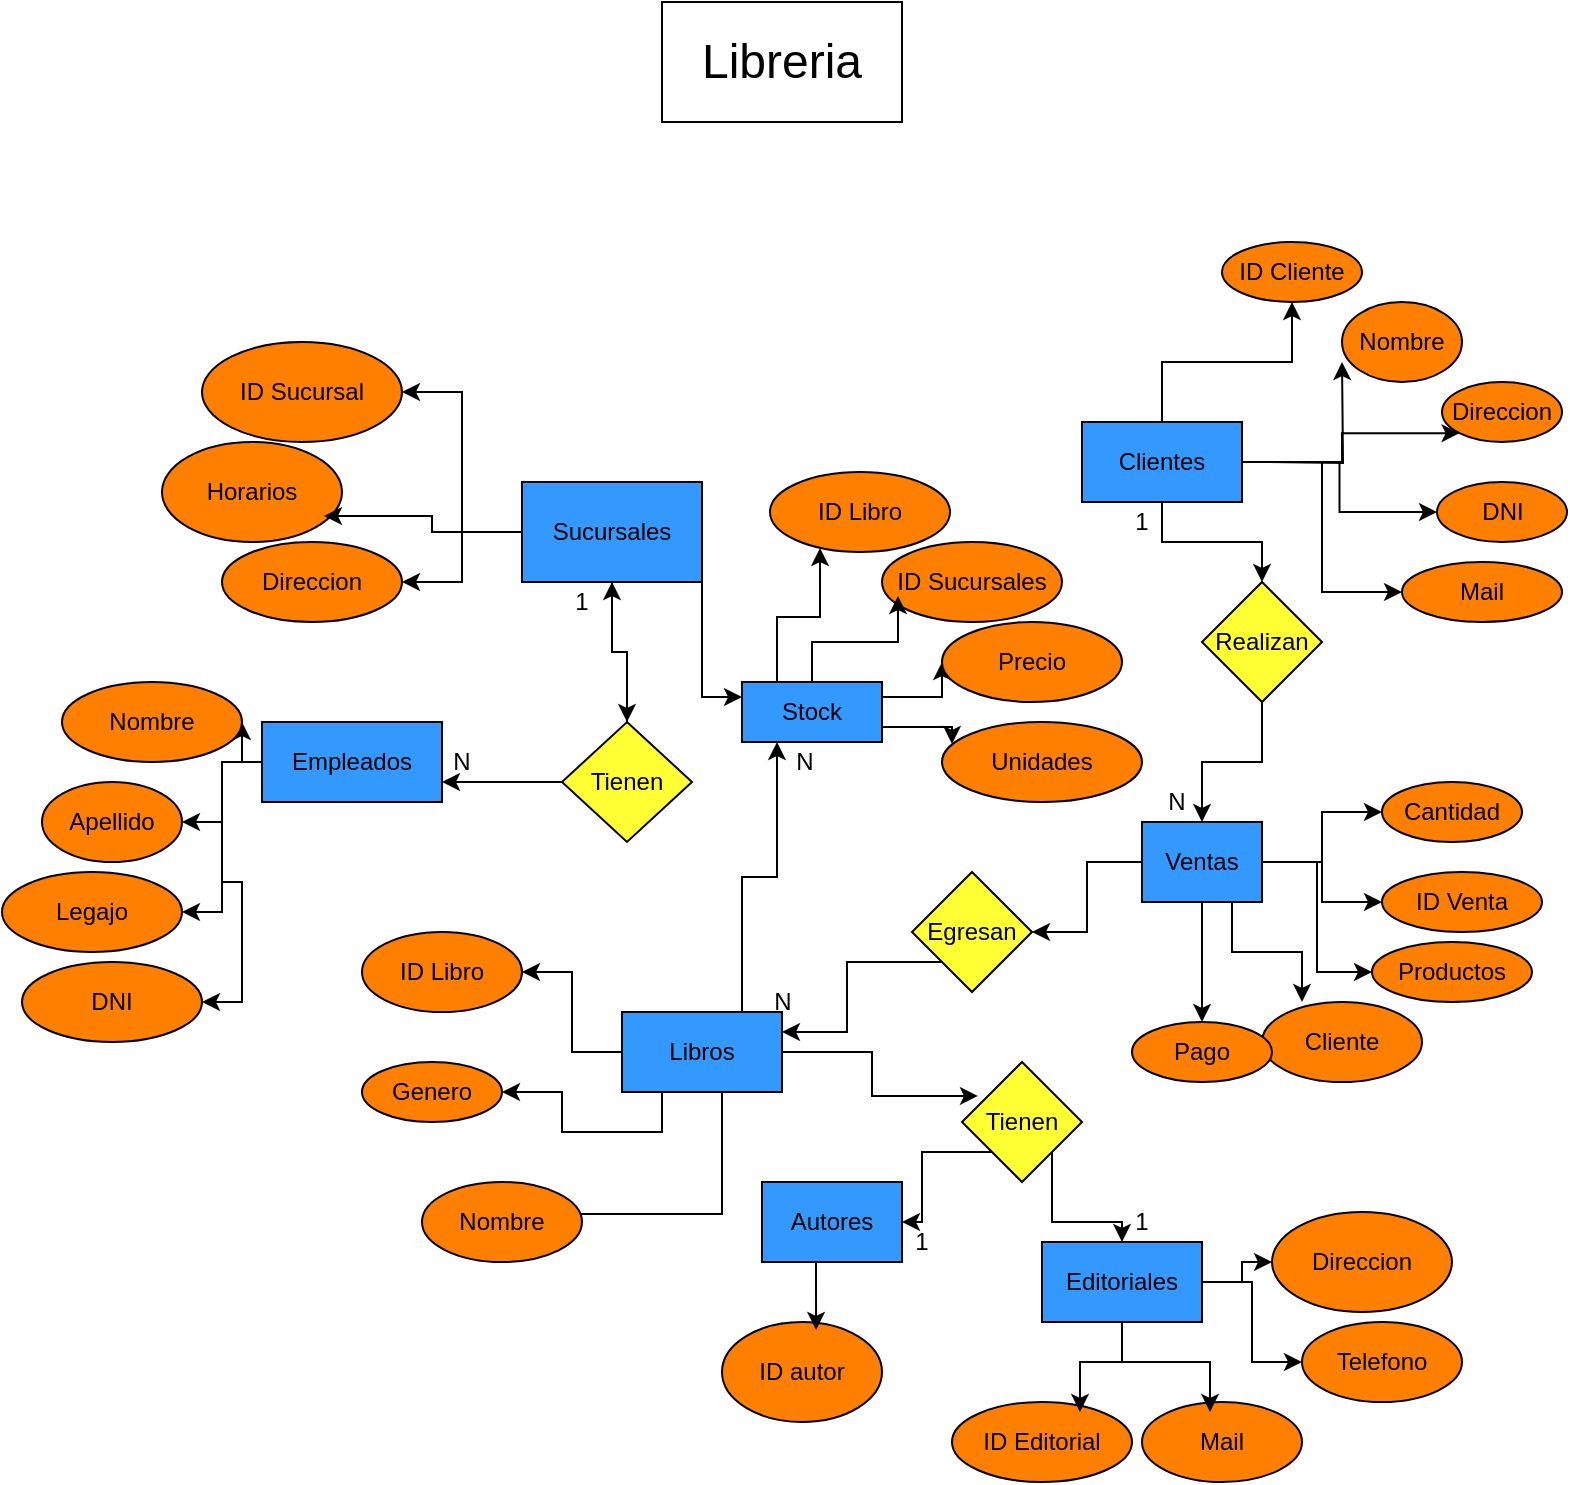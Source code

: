 <mxfile version="24.7.6">
  <diagram name="Página-1" id="JVtvrKi7_iz11WkmU6Uf">
    <mxGraphModel dx="1674" dy="780" grid="1" gridSize="10" guides="1" tooltips="1" connect="1" arrows="1" fold="1" page="1" pageScale="1" pageWidth="827" pageHeight="1169" math="0" shadow="0">
      <root>
        <mxCell id="0" />
        <mxCell id="1" parent="0" />
        <mxCell id="L2bShSLsa-R53ic8jDb1-69" style="edgeStyle=orthogonalEdgeStyle;rounded=0;orthogonalLoop=1;jettySize=auto;html=1;exitX=0;exitY=0.5;exitDx=0;exitDy=0;entryX=1;entryY=0.5;entryDx=0;entryDy=0;" parent="1" source="L2bShSLsa-R53ic8jDb1-1" target="L2bShSLsa-R53ic8jDb1-65" edge="1">
          <mxGeometry relative="1" as="geometry" />
        </mxCell>
        <mxCell id="L2bShSLsa-R53ic8jDb1-70" style="edgeStyle=orthogonalEdgeStyle;rounded=0;orthogonalLoop=1;jettySize=auto;html=1;entryX=1;entryY=0.5;entryDx=0;entryDy=0;" parent="1" source="L2bShSLsa-R53ic8jDb1-1" target="L2bShSLsa-R53ic8jDb1-66" edge="1">
          <mxGeometry relative="1" as="geometry" />
        </mxCell>
        <mxCell id="L2bShSLsa-R53ic8jDb1-71" style="edgeStyle=orthogonalEdgeStyle;rounded=0;orthogonalLoop=1;jettySize=auto;html=1;entryX=1;entryY=0.5;entryDx=0;entryDy=0;" parent="1" source="L2bShSLsa-R53ic8jDb1-1" target="L2bShSLsa-R53ic8jDb1-67" edge="1">
          <mxGeometry relative="1" as="geometry" />
        </mxCell>
        <mxCell id="L2bShSLsa-R53ic8jDb1-72" style="edgeStyle=orthogonalEdgeStyle;rounded=0;orthogonalLoop=1;jettySize=auto;html=1;entryX=1;entryY=0.5;entryDx=0;entryDy=0;" parent="1" source="L2bShSLsa-R53ic8jDb1-1" target="L2bShSLsa-R53ic8jDb1-68" edge="1">
          <mxGeometry relative="1" as="geometry" />
        </mxCell>
        <mxCell id="L2bShSLsa-R53ic8jDb1-1" value="Empleados" style="rounded=0;whiteSpace=wrap;html=1;fillColor=#3399FF;" parent="1" vertex="1">
          <mxGeometry x="160" y="390" width="90" height="40" as="geometry" />
        </mxCell>
        <mxCell id="L2bShSLsa-R53ic8jDb1-27" style="edgeStyle=orthogonalEdgeStyle;rounded=0;orthogonalLoop=1;jettySize=auto;html=1;" parent="1" source="L2bShSLsa-R53ic8jDb1-2" target="L2bShSLsa-R53ic8jDb1-26" edge="1">
          <mxGeometry relative="1" as="geometry" />
        </mxCell>
        <mxCell id="L2bShSLsa-R53ic8jDb1-76" style="edgeStyle=orthogonalEdgeStyle;rounded=0;orthogonalLoop=1;jettySize=auto;html=1;entryX=1;entryY=0.5;entryDx=0;entryDy=0;" parent="1" source="L2bShSLsa-R53ic8jDb1-2" target="L2bShSLsa-R53ic8jDb1-73" edge="1">
          <mxGeometry relative="1" as="geometry" />
        </mxCell>
        <mxCell id="L2bShSLsa-R53ic8jDb1-95" style="edgeStyle=orthogonalEdgeStyle;rounded=0;orthogonalLoop=1;jettySize=auto;html=1;exitX=0;exitY=0.5;exitDx=0;exitDy=0;entryX=1;entryY=0.5;entryDx=0;entryDy=0;" parent="1" source="L2bShSLsa-R53ic8jDb1-2" target="L2bShSLsa-R53ic8jDb1-94" edge="1">
          <mxGeometry relative="1" as="geometry" />
        </mxCell>
        <mxCell id="ZUQ07bmug7Ammms1QcUo-2" style="edgeStyle=orthogonalEdgeStyle;rounded=0;orthogonalLoop=1;jettySize=auto;html=1;exitX=1;exitY=1;exitDx=0;exitDy=0;entryX=0;entryY=0.25;entryDx=0;entryDy=0;" edge="1" parent="1" source="L2bShSLsa-R53ic8jDb1-2" target="ZUQ07bmug7Ammms1QcUo-1">
          <mxGeometry relative="1" as="geometry" />
        </mxCell>
        <mxCell id="L2bShSLsa-R53ic8jDb1-2" value="Sucursales" style="rounded=0;whiteSpace=wrap;html=1;fillColor=#3399FF;" parent="1" vertex="1">
          <mxGeometry x="290" y="270" width="90" height="50" as="geometry" />
        </mxCell>
        <mxCell id="L2bShSLsa-R53ic8jDb1-18" style="edgeStyle=orthogonalEdgeStyle;rounded=0;orthogonalLoop=1;jettySize=auto;html=1;exitX=0.5;exitY=1;exitDx=0;exitDy=0;" parent="1" source="L2bShSLsa-R53ic8jDb1-3" target="L2bShSLsa-R53ic8jDb1-8" edge="1">
          <mxGeometry relative="1" as="geometry" />
        </mxCell>
        <mxCell id="L2bShSLsa-R53ic8jDb1-36" style="edgeStyle=orthogonalEdgeStyle;rounded=0;orthogonalLoop=1;jettySize=auto;html=1;" parent="1" source="L2bShSLsa-R53ic8jDb1-3" target="L2bShSLsa-R53ic8jDb1-33" edge="1">
          <mxGeometry relative="1" as="geometry" />
        </mxCell>
        <mxCell id="L2bShSLsa-R53ic8jDb1-37" style="edgeStyle=orthogonalEdgeStyle;rounded=0;orthogonalLoop=1;jettySize=auto;html=1;" parent="1" edge="1">
          <mxGeometry relative="1" as="geometry">
            <mxPoint x="700" y="210" as="targetPoint" />
            <mxPoint x="660" y="260" as="sourcePoint" />
          </mxGeometry>
        </mxCell>
        <mxCell id="L2bShSLsa-R53ic8jDb1-38" value="" style="edgeStyle=orthogonalEdgeStyle;rounded=0;orthogonalLoop=1;jettySize=auto;html=1;" parent="1" source="L2bShSLsa-R53ic8jDb1-3" target="L2bShSLsa-R53ic8jDb1-31" edge="1">
          <mxGeometry relative="1" as="geometry" />
        </mxCell>
        <mxCell id="L2bShSLsa-R53ic8jDb1-39" style="edgeStyle=orthogonalEdgeStyle;rounded=0;orthogonalLoop=1;jettySize=auto;html=1;entryX=0;entryY=1;entryDx=0;entryDy=0;" parent="1" source="L2bShSLsa-R53ic8jDb1-3" target="L2bShSLsa-R53ic8jDb1-30" edge="1">
          <mxGeometry relative="1" as="geometry" />
        </mxCell>
        <mxCell id="L2bShSLsa-R53ic8jDb1-79" style="edgeStyle=orthogonalEdgeStyle;rounded=0;orthogonalLoop=1;jettySize=auto;html=1;entryX=0;entryY=0.5;entryDx=0;entryDy=0;" parent="1" source="L2bShSLsa-R53ic8jDb1-3" target="L2bShSLsa-R53ic8jDb1-78" edge="1">
          <mxGeometry relative="1" as="geometry" />
        </mxCell>
        <mxCell id="L2bShSLsa-R53ic8jDb1-3" value="Clientes" style="rounded=0;whiteSpace=wrap;html=1;fillColor=#3399FF;" parent="1" vertex="1">
          <mxGeometry x="570" y="240" width="80" height="40" as="geometry" />
        </mxCell>
        <mxCell id="L2bShSLsa-R53ic8jDb1-16" style="edgeStyle=orthogonalEdgeStyle;rounded=0;orthogonalLoop=1;jettySize=auto;html=1;entryX=0.133;entryY=0.283;entryDx=0;entryDy=0;entryPerimeter=0;" parent="1" source="L2bShSLsa-R53ic8jDb1-4" target="L2bShSLsa-R53ic8jDb1-7" edge="1">
          <mxGeometry relative="1" as="geometry" />
        </mxCell>
        <mxCell id="L2bShSLsa-R53ic8jDb1-61" style="edgeStyle=orthogonalEdgeStyle;rounded=0;orthogonalLoop=1;jettySize=auto;html=1;exitX=0;exitY=0.5;exitDx=0;exitDy=0;" parent="1" source="L2bShSLsa-R53ic8jDb1-4" target="L2bShSLsa-R53ic8jDb1-58" edge="1">
          <mxGeometry relative="1" as="geometry" />
        </mxCell>
        <mxCell id="L2bShSLsa-R53ic8jDb1-97" style="edgeStyle=orthogonalEdgeStyle;rounded=0;orthogonalLoop=1;jettySize=auto;html=1;entryX=1;entryY=0;entryDx=0;entryDy=0;" parent="1" source="L2bShSLsa-R53ic8jDb1-4" target="L2bShSLsa-R53ic8jDb1-96" edge="1">
          <mxGeometry relative="1" as="geometry">
            <Array as="points">
              <mxPoint x="390" y="636" />
            </Array>
          </mxGeometry>
        </mxCell>
        <mxCell id="L2bShSLsa-R53ic8jDb1-100" style="edgeStyle=orthogonalEdgeStyle;rounded=0;orthogonalLoop=1;jettySize=auto;html=1;exitX=0.25;exitY=1;exitDx=0;exitDy=0;entryX=1;entryY=0.5;entryDx=0;entryDy=0;" parent="1" source="L2bShSLsa-R53ic8jDb1-4" target="L2bShSLsa-R53ic8jDb1-60" edge="1">
          <mxGeometry relative="1" as="geometry" />
        </mxCell>
        <mxCell id="ZUQ07bmug7Ammms1QcUo-3" style="edgeStyle=orthogonalEdgeStyle;rounded=0;orthogonalLoop=1;jettySize=auto;html=1;exitX=0.75;exitY=0;exitDx=0;exitDy=0;entryX=0.25;entryY=1;entryDx=0;entryDy=0;" edge="1" parent="1" source="L2bShSLsa-R53ic8jDb1-4" target="ZUQ07bmug7Ammms1QcUo-1">
          <mxGeometry relative="1" as="geometry" />
        </mxCell>
        <mxCell id="L2bShSLsa-R53ic8jDb1-4" value="Libros" style="rounded=0;whiteSpace=wrap;html=1;fillColor=#3399FF;" parent="1" vertex="1">
          <mxGeometry x="340" y="535" width="80" height="40" as="geometry" />
        </mxCell>
        <mxCell id="L2bShSLsa-R53ic8jDb1-85" style="edgeStyle=orthogonalEdgeStyle;rounded=0;orthogonalLoop=1;jettySize=auto;html=1;entryX=0;entryY=0.5;entryDx=0;entryDy=0;" parent="1" source="L2bShSLsa-R53ic8jDb1-5" target="L2bShSLsa-R53ic8jDb1-84" edge="1">
          <mxGeometry relative="1" as="geometry" />
        </mxCell>
        <mxCell id="L2bShSLsa-R53ic8jDb1-86" style="edgeStyle=orthogonalEdgeStyle;rounded=0;orthogonalLoop=1;jettySize=auto;html=1;entryX=0;entryY=0.5;entryDx=0;entryDy=0;" parent="1" source="L2bShSLsa-R53ic8jDb1-5" target="L2bShSLsa-R53ic8jDb1-81" edge="1">
          <mxGeometry relative="1" as="geometry" />
        </mxCell>
        <mxCell id="L2bShSLsa-R53ic8jDb1-5" value="Editoriales" style="rounded=0;whiteSpace=wrap;html=1;fillColor=#3399FF;" parent="1" vertex="1">
          <mxGeometry x="550" y="650" width="80" height="40" as="geometry" />
        </mxCell>
        <mxCell id="L2bShSLsa-R53ic8jDb1-17" style="edgeStyle=orthogonalEdgeStyle;rounded=0;orthogonalLoop=1;jettySize=auto;html=1;exitX=1;exitY=1;exitDx=0;exitDy=0;" parent="1" source="L2bShSLsa-R53ic8jDb1-7" target="L2bShSLsa-R53ic8jDb1-5" edge="1">
          <mxGeometry relative="1" as="geometry" />
        </mxCell>
        <mxCell id="L2bShSLsa-R53ic8jDb1-64" style="edgeStyle=orthogonalEdgeStyle;rounded=0;orthogonalLoop=1;jettySize=auto;html=1;exitX=0;exitY=1;exitDx=0;exitDy=0;entryX=1;entryY=0.5;entryDx=0;entryDy=0;" parent="1" source="L2bShSLsa-R53ic8jDb1-7" target="L2bShSLsa-R53ic8jDb1-55" edge="1">
          <mxGeometry relative="1" as="geometry" />
        </mxCell>
        <mxCell id="L2bShSLsa-R53ic8jDb1-7" value="Tienen" style="rhombus;whiteSpace=wrap;html=1;fillColor=#FFFF33;" parent="1" vertex="1">
          <mxGeometry x="510" y="560" width="60" height="60" as="geometry" />
        </mxCell>
        <mxCell id="L2bShSLsa-R53ic8jDb1-19" style="edgeStyle=orthogonalEdgeStyle;rounded=0;orthogonalLoop=1;jettySize=auto;html=1;exitX=0.5;exitY=1;exitDx=0;exitDy=0;" parent="1" source="L2bShSLsa-R53ic8jDb1-8" target="L2bShSLsa-R53ic8jDb1-13" edge="1">
          <mxGeometry relative="1" as="geometry" />
        </mxCell>
        <mxCell id="L2bShSLsa-R53ic8jDb1-8" value="Realizan" style="rhombus;whiteSpace=wrap;html=1;fillColor=#FFFF33;" parent="1" vertex="1">
          <mxGeometry x="630" y="320" width="60" height="60" as="geometry" />
        </mxCell>
        <mxCell id="L2bShSLsa-R53ic8jDb1-101" style="edgeStyle=orthogonalEdgeStyle;rounded=0;orthogonalLoop=1;jettySize=auto;html=1;exitX=0;exitY=1;exitDx=0;exitDy=0;entryX=1;entryY=0.25;entryDx=0;entryDy=0;" parent="1" source="L2bShSLsa-R53ic8jDb1-10" target="L2bShSLsa-R53ic8jDb1-4" edge="1">
          <mxGeometry relative="1" as="geometry" />
        </mxCell>
        <mxCell id="L2bShSLsa-R53ic8jDb1-10" value="Egresan" style="rhombus;whiteSpace=wrap;html=1;fillColor=#FFFF33;" parent="1" vertex="1">
          <mxGeometry x="485" y="465" width="60" height="60" as="geometry" />
        </mxCell>
        <mxCell id="L2bShSLsa-R53ic8jDb1-20" style="edgeStyle=orthogonalEdgeStyle;rounded=0;orthogonalLoop=1;jettySize=auto;html=1;entryX=1;entryY=0.5;entryDx=0;entryDy=0;" parent="1" source="L2bShSLsa-R53ic8jDb1-13" target="L2bShSLsa-R53ic8jDb1-10" edge="1">
          <mxGeometry relative="1" as="geometry">
            <mxPoint x="520" y="390" as="targetPoint" />
          </mxGeometry>
        </mxCell>
        <mxCell id="L2bShSLsa-R53ic8jDb1-48" style="edgeStyle=orthogonalEdgeStyle;rounded=0;orthogonalLoop=1;jettySize=auto;html=1;entryX=0;entryY=0.5;entryDx=0;entryDy=0;" parent="1" source="L2bShSLsa-R53ic8jDb1-13" target="L2bShSLsa-R53ic8jDb1-43" edge="1">
          <mxGeometry relative="1" as="geometry" />
        </mxCell>
        <mxCell id="L2bShSLsa-R53ic8jDb1-51" style="edgeStyle=orthogonalEdgeStyle;rounded=0;orthogonalLoop=1;jettySize=auto;html=1;entryX=0;entryY=0.5;entryDx=0;entryDy=0;" parent="1" source="L2bShSLsa-R53ic8jDb1-13" target="L2bShSLsa-R53ic8jDb1-44" edge="1">
          <mxGeometry relative="1" as="geometry" />
        </mxCell>
        <mxCell id="L2bShSLsa-R53ic8jDb1-52" style="edgeStyle=orthogonalEdgeStyle;rounded=0;orthogonalLoop=1;jettySize=auto;html=1;entryX=0;entryY=0.5;entryDx=0;entryDy=0;" parent="1" source="L2bShSLsa-R53ic8jDb1-13" target="L2bShSLsa-R53ic8jDb1-45" edge="1">
          <mxGeometry relative="1" as="geometry" />
        </mxCell>
        <mxCell id="L2bShSLsa-R53ic8jDb1-54" value="" style="edgeStyle=orthogonalEdgeStyle;rounded=0;orthogonalLoop=1;jettySize=auto;html=1;" parent="1" source="L2bShSLsa-R53ic8jDb1-13" target="L2bShSLsa-R53ic8jDb1-47" edge="1">
          <mxGeometry relative="1" as="geometry" />
        </mxCell>
        <mxCell id="L2bShSLsa-R53ic8jDb1-13" value="Ventas" style="rounded=0;whiteSpace=wrap;html=1;fillColor=#3399FF;" parent="1" vertex="1">
          <mxGeometry x="600" y="440" width="60" height="40" as="geometry" />
        </mxCell>
        <mxCell id="ZUQ07bmug7Ammms1QcUo-26" style="edgeStyle=orthogonalEdgeStyle;rounded=0;orthogonalLoop=1;jettySize=auto;html=1;entryX=1;entryY=0.75;entryDx=0;entryDy=0;" edge="1" parent="1" source="L2bShSLsa-R53ic8jDb1-26" target="L2bShSLsa-R53ic8jDb1-1">
          <mxGeometry relative="1" as="geometry" />
        </mxCell>
        <mxCell id="ZUQ07bmug7Ammms1QcUo-30" value="" style="edgeStyle=orthogonalEdgeStyle;rounded=0;orthogonalLoop=1;jettySize=auto;html=1;" edge="1" parent="1" source="L2bShSLsa-R53ic8jDb1-26" target="L2bShSLsa-R53ic8jDb1-2">
          <mxGeometry relative="1" as="geometry" />
        </mxCell>
        <mxCell id="L2bShSLsa-R53ic8jDb1-26" value="Tienen" style="rhombus;whiteSpace=wrap;html=1;fillColor=#FFFF33;" parent="1" vertex="1">
          <mxGeometry x="310" y="390" width="65" height="60" as="geometry" />
        </mxCell>
        <mxCell id="L2bShSLsa-R53ic8jDb1-30" value="Direccion" style="ellipse;whiteSpace=wrap;html=1;fillColor=#FF8000;" parent="1" vertex="1">
          <mxGeometry x="750" y="220" width="60" height="30" as="geometry" />
        </mxCell>
        <mxCell id="L2bShSLsa-R53ic8jDb1-31" value="DNI" style="ellipse;whiteSpace=wrap;html=1;fillColor=#FF8000;" parent="1" vertex="1">
          <mxGeometry x="747.5" y="270" width="65" height="30" as="geometry" />
        </mxCell>
        <mxCell id="L2bShSLsa-R53ic8jDb1-32" value="Nombre" style="ellipse;whiteSpace=wrap;html=1;fillColor=#FF8000;" parent="1" vertex="1">
          <mxGeometry x="700" y="180" width="60" height="40" as="geometry" />
        </mxCell>
        <mxCell id="L2bShSLsa-R53ic8jDb1-33" value="ID Cliente" style="ellipse;whiteSpace=wrap;html=1;fillColor=#FF8000;" parent="1" vertex="1">
          <mxGeometry x="640" y="150" width="70" height="30" as="geometry" />
        </mxCell>
        <mxCell id="L2bShSLsa-R53ic8jDb1-43" value="Cantidad" style="ellipse;whiteSpace=wrap;html=1;fillColor=#FF8000;" parent="1" vertex="1">
          <mxGeometry x="720" y="420" width="70" height="30" as="geometry" />
        </mxCell>
        <mxCell id="L2bShSLsa-R53ic8jDb1-44" value="ID Venta" style="ellipse;whiteSpace=wrap;html=1;fillColor=#FF8000;" parent="1" vertex="1">
          <mxGeometry x="720" y="465" width="80" height="30" as="geometry" />
        </mxCell>
        <mxCell id="L2bShSLsa-R53ic8jDb1-45" value="Productos" style="ellipse;whiteSpace=wrap;html=1;fillColor=#FF8000;" parent="1" vertex="1">
          <mxGeometry x="715" y="500" width="80" height="30" as="geometry" />
        </mxCell>
        <mxCell id="L2bShSLsa-R53ic8jDb1-46" value="Cliente" style="ellipse;whiteSpace=wrap;html=1;fillColor=#FF8000;" parent="1" vertex="1">
          <mxGeometry x="660" y="530" width="80" height="40" as="geometry" />
        </mxCell>
        <mxCell id="L2bShSLsa-R53ic8jDb1-47" value="Pago" style="ellipse;whiteSpace=wrap;html=1;fillColor=#FF8000;" parent="1" vertex="1">
          <mxGeometry x="595" y="540" width="70" height="30" as="geometry" />
        </mxCell>
        <mxCell id="L2bShSLsa-R53ic8jDb1-53" style="edgeStyle=orthogonalEdgeStyle;rounded=0;orthogonalLoop=1;jettySize=auto;html=1;exitX=0.75;exitY=1;exitDx=0;exitDy=0;entryX=0.25;entryY=0;entryDx=0;entryDy=0;entryPerimeter=0;" parent="1" source="L2bShSLsa-R53ic8jDb1-13" target="L2bShSLsa-R53ic8jDb1-46" edge="1">
          <mxGeometry relative="1" as="geometry" />
        </mxCell>
        <mxCell id="L2bShSLsa-R53ic8jDb1-55" value="Autores" style="rounded=0;whiteSpace=wrap;html=1;fillColor=#3399FF;" parent="1" vertex="1">
          <mxGeometry x="410" y="620" width="70" height="40" as="geometry" />
        </mxCell>
        <mxCell id="L2bShSLsa-R53ic8jDb1-58" value="ID Libro" style="ellipse;whiteSpace=wrap;html=1;fillColor=#FF8000;" parent="1" vertex="1">
          <mxGeometry x="210" y="495" width="80" height="40" as="geometry" />
        </mxCell>
        <mxCell id="L2bShSLsa-R53ic8jDb1-60" value="Genero" style="ellipse;whiteSpace=wrap;html=1;fillColor=#FF8000;" parent="1" vertex="1">
          <mxGeometry x="210" y="560" width="70" height="30" as="geometry" />
        </mxCell>
        <mxCell id="L2bShSLsa-R53ic8jDb1-65" value="Nombre" style="ellipse;whiteSpace=wrap;html=1;fillColor=#FF8000;" parent="1" vertex="1">
          <mxGeometry x="60" y="370" width="90" height="40" as="geometry" />
        </mxCell>
        <mxCell id="L2bShSLsa-R53ic8jDb1-66" value="Apellido" style="ellipse;whiteSpace=wrap;html=1;fillColor=#FF8000;" parent="1" vertex="1">
          <mxGeometry x="50" y="420" width="70" height="40" as="geometry" />
        </mxCell>
        <mxCell id="L2bShSLsa-R53ic8jDb1-67" value="Legajo" style="ellipse;whiteSpace=wrap;html=1;fillColor=#FF8000;" parent="1" vertex="1">
          <mxGeometry x="30" y="465" width="90" height="40" as="geometry" />
        </mxCell>
        <mxCell id="L2bShSLsa-R53ic8jDb1-68" value="DNI" style="ellipse;whiteSpace=wrap;html=1;fillColor=#FF8000;" parent="1" vertex="1">
          <mxGeometry x="40" y="510" width="90" height="40" as="geometry" />
        </mxCell>
        <mxCell id="L2bShSLsa-R53ic8jDb1-73" value="ID Sucursal" style="ellipse;whiteSpace=wrap;html=1;fillColor=#FF8000;" parent="1" vertex="1">
          <mxGeometry x="130" y="200" width="100" height="50" as="geometry" />
        </mxCell>
        <mxCell id="L2bShSLsa-R53ic8jDb1-74" value="Horarios" style="ellipse;whiteSpace=wrap;html=1;fillColor=#FF8000;" parent="1" vertex="1">
          <mxGeometry x="110" y="250" width="90" height="50" as="geometry" />
        </mxCell>
        <mxCell id="L2bShSLsa-R53ic8jDb1-75" style="edgeStyle=orthogonalEdgeStyle;rounded=0;orthogonalLoop=1;jettySize=auto;html=1;entryX=0.9;entryY=0.74;entryDx=0;entryDy=0;entryPerimeter=0;" parent="1" source="L2bShSLsa-R53ic8jDb1-2" target="L2bShSLsa-R53ic8jDb1-74" edge="1">
          <mxGeometry relative="1" as="geometry" />
        </mxCell>
        <mxCell id="L2bShSLsa-R53ic8jDb1-77" value="ID Editorial" style="ellipse;whiteSpace=wrap;html=1;fillColor=#FF8000;" parent="1" vertex="1">
          <mxGeometry x="505" y="730" width="90" height="40" as="geometry" />
        </mxCell>
        <mxCell id="L2bShSLsa-R53ic8jDb1-78" value="Mail" style="ellipse;whiteSpace=wrap;html=1;fillColor=#FF8000;" parent="1" vertex="1">
          <mxGeometry x="730" y="310" width="80" height="30" as="geometry" />
        </mxCell>
        <mxCell id="L2bShSLsa-R53ic8jDb1-80" value="Mail" style="ellipse;whiteSpace=wrap;html=1;fillColor=#FF8000;" parent="1" vertex="1">
          <mxGeometry x="600" y="730" width="80" height="40" as="geometry" />
        </mxCell>
        <mxCell id="L2bShSLsa-R53ic8jDb1-81" value="Telefono" style="ellipse;whiteSpace=wrap;html=1;fillColor=#FF8000;" parent="1" vertex="1">
          <mxGeometry x="680" y="690" width="80" height="40" as="geometry" />
        </mxCell>
        <mxCell id="L2bShSLsa-R53ic8jDb1-84" value="Direccion" style="ellipse;whiteSpace=wrap;html=1;fillColor=#FF8000;" parent="1" vertex="1">
          <mxGeometry x="665" y="635" width="90" height="50" as="geometry" />
        </mxCell>
        <mxCell id="L2bShSLsa-R53ic8jDb1-87" style="edgeStyle=orthogonalEdgeStyle;rounded=0;orthogonalLoop=1;jettySize=auto;html=1;entryX=0.425;entryY=0.125;entryDx=0;entryDy=0;entryPerimeter=0;" parent="1" source="L2bShSLsa-R53ic8jDb1-5" target="L2bShSLsa-R53ic8jDb1-80" edge="1">
          <mxGeometry relative="1" as="geometry" />
        </mxCell>
        <mxCell id="L2bShSLsa-R53ic8jDb1-88" style="edgeStyle=orthogonalEdgeStyle;rounded=0;orthogonalLoop=1;jettySize=auto;html=1;exitX=0.5;exitY=1;exitDx=0;exitDy=0;entryX=0.711;entryY=0.125;entryDx=0;entryDy=0;entryPerimeter=0;" parent="1" source="L2bShSLsa-R53ic8jDb1-5" target="L2bShSLsa-R53ic8jDb1-77" edge="1">
          <mxGeometry relative="1" as="geometry" />
        </mxCell>
        <mxCell id="L2bShSLsa-R53ic8jDb1-92" value="ID autor" style="ellipse;whiteSpace=wrap;html=1;fillColor=#FF8000;" parent="1" vertex="1">
          <mxGeometry x="390" y="690" width="80" height="50" as="geometry" />
        </mxCell>
        <mxCell id="L2bShSLsa-R53ic8jDb1-93" style="edgeStyle=orthogonalEdgeStyle;rounded=0;orthogonalLoop=1;jettySize=auto;html=1;exitX=0.5;exitY=1;exitDx=0;exitDy=0;entryX=0.588;entryY=0.08;entryDx=0;entryDy=0;entryPerimeter=0;" parent="1" source="L2bShSLsa-R53ic8jDb1-55" target="L2bShSLsa-R53ic8jDb1-92" edge="1">
          <mxGeometry relative="1" as="geometry" />
        </mxCell>
        <mxCell id="L2bShSLsa-R53ic8jDb1-94" value="Direccion" style="ellipse;whiteSpace=wrap;html=1;fillColor=#FF8000;" parent="1" vertex="1">
          <mxGeometry x="140" y="300" width="90" height="40" as="geometry" />
        </mxCell>
        <mxCell id="L2bShSLsa-R53ic8jDb1-96" value="Nombre" style="ellipse;whiteSpace=wrap;html=1;fillColor=#FF8000;" parent="1" vertex="1">
          <mxGeometry x="240" y="620" width="80" height="40" as="geometry" />
        </mxCell>
        <mxCell id="L2bShSLsa-R53ic8jDb1-98" value="&lt;font style=&quot;font-size: 24px;&quot;&gt;Libreria&lt;/font&gt;" style="rounded=0;whiteSpace=wrap;html=1;" parent="1" vertex="1">
          <mxGeometry x="360" y="30" width="120" height="60" as="geometry" />
        </mxCell>
        <mxCell id="ZUQ07bmug7Ammms1QcUo-10" style="edgeStyle=orthogonalEdgeStyle;rounded=0;orthogonalLoop=1;jettySize=auto;html=1;exitX=1;exitY=0.25;exitDx=0;exitDy=0;entryX=0;entryY=0.5;entryDx=0;entryDy=0;" edge="1" parent="1" source="ZUQ07bmug7Ammms1QcUo-1" target="ZUQ07bmug7Ammms1QcUo-6">
          <mxGeometry relative="1" as="geometry" />
        </mxCell>
        <mxCell id="ZUQ07bmug7Ammms1QcUo-1" value="Stock" style="rounded=0;whiteSpace=wrap;html=1;fillColor=#3399FF;" vertex="1" parent="1">
          <mxGeometry x="400" y="370" width="70" height="30" as="geometry" />
        </mxCell>
        <mxCell id="ZUQ07bmug7Ammms1QcUo-4" value="ID Libro" style="ellipse;whiteSpace=wrap;html=1;fillColor=#FF8000;" vertex="1" parent="1">
          <mxGeometry x="414" y="265" width="90" height="40" as="geometry" />
        </mxCell>
        <mxCell id="ZUQ07bmug7Ammms1QcUo-5" value="ID Sucursales" style="ellipse;whiteSpace=wrap;html=1;fillColor=#FF8000;" vertex="1" parent="1">
          <mxGeometry x="470" y="300" width="90" height="40" as="geometry" />
        </mxCell>
        <mxCell id="ZUQ07bmug7Ammms1QcUo-6" value="Precio" style="ellipse;whiteSpace=wrap;html=1;fillColor=#FF8000;" vertex="1" parent="1">
          <mxGeometry x="500" y="340" width="90" height="40" as="geometry" />
        </mxCell>
        <mxCell id="ZUQ07bmug7Ammms1QcUo-7" value="Unidades" style="ellipse;whiteSpace=wrap;html=1;fillColor=#FF8000;" vertex="1" parent="1">
          <mxGeometry x="500" y="390" width="100" height="40" as="geometry" />
        </mxCell>
        <mxCell id="ZUQ07bmug7Ammms1QcUo-8" style="edgeStyle=orthogonalEdgeStyle;rounded=0;orthogonalLoop=1;jettySize=auto;html=1;exitX=0.25;exitY=0;exitDx=0;exitDy=0;entryX=0.278;entryY=0.95;entryDx=0;entryDy=0;entryPerimeter=0;" edge="1" parent="1" source="ZUQ07bmug7Ammms1QcUo-1" target="ZUQ07bmug7Ammms1QcUo-4">
          <mxGeometry relative="1" as="geometry" />
        </mxCell>
        <mxCell id="ZUQ07bmug7Ammms1QcUo-9" style="edgeStyle=orthogonalEdgeStyle;rounded=0;orthogonalLoop=1;jettySize=auto;html=1;exitX=0.5;exitY=0;exitDx=0;exitDy=0;entryX=0.089;entryY=0.675;entryDx=0;entryDy=0;entryPerimeter=0;" edge="1" parent="1" source="ZUQ07bmug7Ammms1QcUo-1" target="ZUQ07bmug7Ammms1QcUo-5">
          <mxGeometry relative="1" as="geometry" />
        </mxCell>
        <mxCell id="ZUQ07bmug7Ammms1QcUo-11" style="edgeStyle=orthogonalEdgeStyle;rounded=0;orthogonalLoop=1;jettySize=auto;html=1;exitX=1;exitY=0.75;exitDx=0;exitDy=0;entryX=0.05;entryY=0.275;entryDx=0;entryDy=0;entryPerimeter=0;" edge="1" parent="1" source="ZUQ07bmug7Ammms1QcUo-1" target="ZUQ07bmug7Ammms1QcUo-7">
          <mxGeometry relative="1" as="geometry" />
        </mxCell>
        <mxCell id="ZUQ07bmug7Ammms1QcUo-18" value="1" style="text;html=1;align=center;verticalAlign=middle;whiteSpace=wrap;rounded=0;" vertex="1" parent="1">
          <mxGeometry x="310" y="320" width="20" height="20" as="geometry" />
        </mxCell>
        <mxCell id="ZUQ07bmug7Ammms1QcUo-22" value="N" style="text;html=1;align=center;verticalAlign=middle;whiteSpace=wrap;rounded=0;" vertex="1" parent="1">
          <mxGeometry x="240" y="400" width="40" height="20" as="geometry" />
        </mxCell>
        <mxCell id="ZUQ07bmug7Ammms1QcUo-31" value="1" style="text;html=1;align=center;verticalAlign=middle;whiteSpace=wrap;rounded=0;" vertex="1" parent="1">
          <mxGeometry x="590" y="630" width="20" height="20" as="geometry" />
        </mxCell>
        <mxCell id="ZUQ07bmug7Ammms1QcUo-33" value="1" style="text;html=1;align=center;verticalAlign=middle;whiteSpace=wrap;rounded=0;" vertex="1" parent="1">
          <mxGeometry x="480" y="640" width="20" height="20" as="geometry" />
        </mxCell>
        <mxCell id="ZUQ07bmug7Ammms1QcUo-35" value="N" style="text;html=1;align=center;verticalAlign=middle;whiteSpace=wrap;rounded=0;" vertex="1" parent="1">
          <mxGeometry x="600" y="420" width="35" height="20" as="geometry" />
        </mxCell>
        <mxCell id="ZUQ07bmug7Ammms1QcUo-36" value="N" style="text;html=1;align=center;verticalAlign=middle;whiteSpace=wrap;rounded=0;" vertex="1" parent="1">
          <mxGeometry x="402.5" y="520" width="35" height="20" as="geometry" />
        </mxCell>
        <mxCell id="ZUQ07bmug7Ammms1QcUo-37" value="1" style="text;html=1;align=center;verticalAlign=middle;whiteSpace=wrap;rounded=0;" vertex="1" parent="1">
          <mxGeometry x="590" y="280" width="20" height="20" as="geometry" />
        </mxCell>
        <mxCell id="ZUQ07bmug7Ammms1QcUo-40" value="N" style="text;html=1;align=center;verticalAlign=middle;whiteSpace=wrap;rounded=0;" vertex="1" parent="1">
          <mxGeometry x="414" y="400" width="35" height="20" as="geometry" />
        </mxCell>
      </root>
    </mxGraphModel>
  </diagram>
</mxfile>
